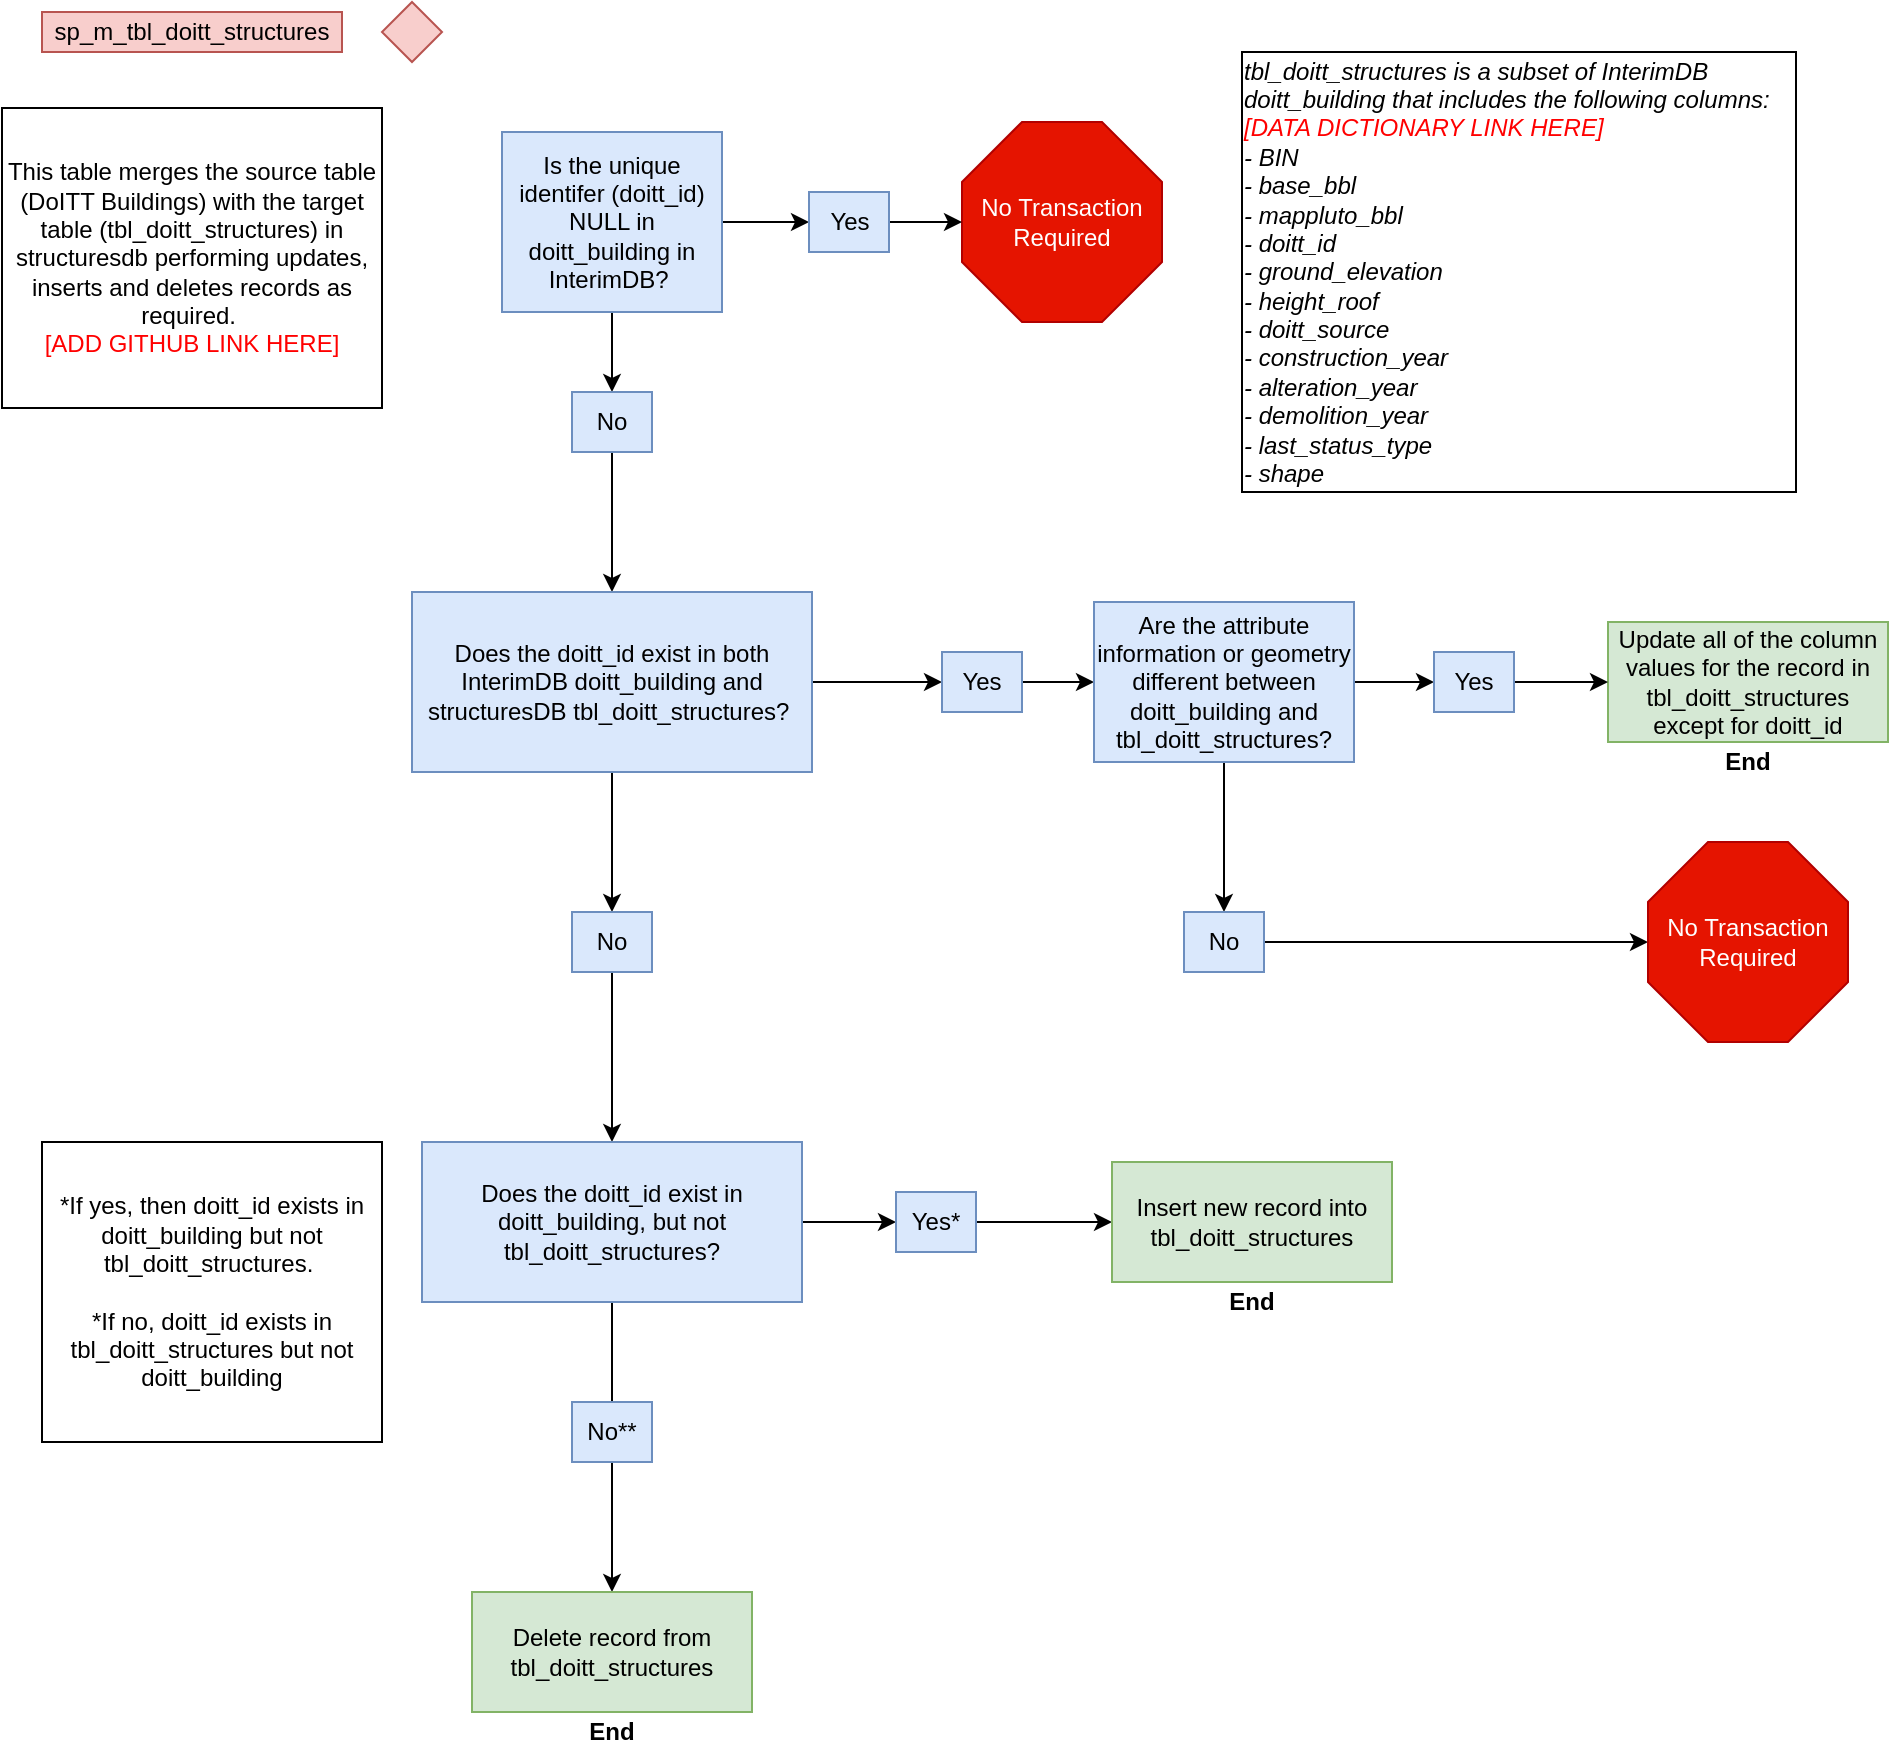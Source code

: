 <mxfile version="13.6.2" type="github">
  <diagram id="C5RBs43oDa-KdzZeNtuy" name="Page-1">
    <mxGraphModel dx="1467" dy="2060" grid="1" gridSize="10" guides="1" tooltips="1" connect="1" arrows="1" fold="1" page="1" pageScale="1" pageWidth="827" pageHeight="1169" math="0" shadow="0">
      <root>
        <mxCell id="WIyWlLk6GJQsqaUBKTNV-0" />
        <mxCell id="WIyWlLk6GJQsqaUBKTNV-1" parent="WIyWlLk6GJQsqaUBKTNV-0" />
        <mxCell id="sJDHbs98hqvbq1RDkTgL-3" value="" style="rhombus;whiteSpace=wrap;html=1;fillColor=#f8cecc;strokeColor=#b85450;fontSize=12;" vertex="1" parent="WIyWlLk6GJQsqaUBKTNV-1">
          <mxGeometry x="200" y="-105" width="30" height="30" as="geometry" />
        </mxCell>
        <mxCell id="sJDHbs98hqvbq1RDkTgL-4" value="sp_m_tbl_doitt_structures" style="rounded=0;whiteSpace=wrap;html=1;fillColor=#f8cecc;strokeColor=#b85450;fontSize=12;" vertex="1" parent="WIyWlLk6GJQsqaUBKTNV-1">
          <mxGeometry x="30" y="-100" width="150" height="20" as="geometry" />
        </mxCell>
        <mxCell id="sJDHbs98hqvbq1RDkTgL-6" value="&lt;font style=&quot;font-size: 12px;&quot;&gt;&lt;span style=&quot;font-size: 12px;&quot;&gt;This table merges the source table (DoITT Buildings) with the target table (tbl_doitt_structures) in structuresdb performing updates, inserts and deletes records as required.&amp;nbsp;&lt;br style=&quot;font-size: 12px;&quot;&gt;&lt;/span&gt;&lt;font style=&quot;font-size: 12px;&quot; color=&quot;#ff0000&quot;&gt;[ADD GITHUB LINK HERE]&lt;/font&gt;&lt;/font&gt;" style="rounded=0;whiteSpace=wrap;html=1;fontSize=12;" vertex="1" parent="WIyWlLk6GJQsqaUBKTNV-1">
          <mxGeometry x="10" y="-52" width="190" height="150" as="geometry" />
        </mxCell>
        <mxCell id="sJDHbs98hqvbq1RDkTgL-17" value="" style="edgeStyle=orthogonalEdgeStyle;rounded=0;orthogonalLoop=1;jettySize=auto;html=1;fontSize=12;" edge="1" parent="WIyWlLk6GJQsqaUBKTNV-1" source="sJDHbs98hqvbq1RDkTgL-8" target="sJDHbs98hqvbq1RDkTgL-15">
          <mxGeometry relative="1" as="geometry" />
        </mxCell>
        <mxCell id="sJDHbs98hqvbq1RDkTgL-20" value="" style="edgeStyle=orthogonalEdgeStyle;rounded=0;orthogonalLoop=1;jettySize=auto;html=1;fontSize=12;" edge="1" parent="WIyWlLk6GJQsqaUBKTNV-1" source="sJDHbs98hqvbq1RDkTgL-8" target="sJDHbs98hqvbq1RDkTgL-19">
          <mxGeometry relative="1" as="geometry" />
        </mxCell>
        <mxCell id="sJDHbs98hqvbq1RDkTgL-8" value="&lt;font style=&quot;font-size: 12px;&quot;&gt;Is the unique identifer (doitt_id) NULL in doitt_building in InterimDB?&amp;nbsp;&lt;/font&gt;" style="rounded=0;whiteSpace=wrap;html=1;fillColor=#dae8fc;strokeColor=#6c8ebf;fontSize=12;" vertex="1" parent="WIyWlLk6GJQsqaUBKTNV-1">
          <mxGeometry x="260" y="-40" width="110" height="90" as="geometry" />
        </mxCell>
        <mxCell id="sJDHbs98hqvbq1RDkTgL-14" value="No Transaction Required" style="whiteSpace=wrap;html=1;shape=mxgraph.basic.octagon2;align=center;verticalAlign=middle;dx=15;fillColor=#e51400;strokeColor=#B20000;fontColor=#ffffff;" vertex="1" parent="WIyWlLk6GJQsqaUBKTNV-1">
          <mxGeometry x="490" y="-45" width="100" height="100" as="geometry" />
        </mxCell>
        <mxCell id="sJDHbs98hqvbq1RDkTgL-18" value="" style="edgeStyle=orthogonalEdgeStyle;rounded=0;orthogonalLoop=1;jettySize=auto;html=1;fontSize=12;" edge="1" parent="WIyWlLk6GJQsqaUBKTNV-1" source="sJDHbs98hqvbq1RDkTgL-15" target="sJDHbs98hqvbq1RDkTgL-14">
          <mxGeometry relative="1" as="geometry" />
        </mxCell>
        <mxCell id="sJDHbs98hqvbq1RDkTgL-15" value="Yes" style="rounded=0;whiteSpace=wrap;html=1;fillColor=#dae8fc;strokeColor=#6c8ebf;fontSize=12;" vertex="1" parent="WIyWlLk6GJQsqaUBKTNV-1">
          <mxGeometry x="413.5" y="-10" width="40" height="30" as="geometry" />
        </mxCell>
        <mxCell id="sJDHbs98hqvbq1RDkTgL-22" value="" style="edgeStyle=orthogonalEdgeStyle;rounded=0;orthogonalLoop=1;jettySize=auto;html=1;fontSize=12;" edge="1" parent="WIyWlLk6GJQsqaUBKTNV-1" source="sJDHbs98hqvbq1RDkTgL-19" target="sJDHbs98hqvbq1RDkTgL-21">
          <mxGeometry relative="1" as="geometry" />
        </mxCell>
        <mxCell id="sJDHbs98hqvbq1RDkTgL-19" value="No" style="rounded=0;whiteSpace=wrap;html=1;fillColor=#dae8fc;strokeColor=#6c8ebf;fontSize=12;" vertex="1" parent="WIyWlLk6GJQsqaUBKTNV-1">
          <mxGeometry x="295" y="90" width="40" height="30" as="geometry" />
        </mxCell>
        <mxCell id="sJDHbs98hqvbq1RDkTgL-24" value="" style="edgeStyle=orthogonalEdgeStyle;rounded=0;orthogonalLoop=1;jettySize=auto;html=1;fontSize=12;" edge="1" parent="WIyWlLk6GJQsqaUBKTNV-1" source="sJDHbs98hqvbq1RDkTgL-21" target="sJDHbs98hqvbq1RDkTgL-23">
          <mxGeometry relative="1" as="geometry" />
        </mxCell>
        <mxCell id="sJDHbs98hqvbq1RDkTgL-36" value="" style="edgeStyle=orthogonalEdgeStyle;rounded=0;orthogonalLoop=1;jettySize=auto;html=1;fontSize=12;" edge="1" parent="WIyWlLk6GJQsqaUBKTNV-1" source="sJDHbs98hqvbq1RDkTgL-21" target="sJDHbs98hqvbq1RDkTgL-35">
          <mxGeometry relative="1" as="geometry" />
        </mxCell>
        <mxCell id="sJDHbs98hqvbq1RDkTgL-21" value="&lt;font style=&quot;font-size: 12px&quot;&gt;Does the doitt_id exist in both InterimDB doitt_building and structuresDB tbl_doitt_structures?&amp;nbsp;&lt;/font&gt;" style="rounded=0;whiteSpace=wrap;html=1;fillColor=#dae8fc;strokeColor=#6c8ebf;fontSize=12;" vertex="1" parent="WIyWlLk6GJQsqaUBKTNV-1">
          <mxGeometry x="215" y="190" width="200" height="90" as="geometry" />
        </mxCell>
        <mxCell id="sJDHbs98hqvbq1RDkTgL-26" value="" style="edgeStyle=orthogonalEdgeStyle;rounded=0;orthogonalLoop=1;jettySize=auto;html=1;fontSize=12;" edge="1" parent="WIyWlLk6GJQsqaUBKTNV-1" source="sJDHbs98hqvbq1RDkTgL-23" target="sJDHbs98hqvbq1RDkTgL-25">
          <mxGeometry relative="1" as="geometry" />
        </mxCell>
        <mxCell id="sJDHbs98hqvbq1RDkTgL-23" value="Yes" style="rounded=0;whiteSpace=wrap;html=1;fillColor=#dae8fc;strokeColor=#6c8ebf;fontSize=12;" vertex="1" parent="WIyWlLk6GJQsqaUBKTNV-1">
          <mxGeometry x="480" y="220" width="40" height="30" as="geometry" />
        </mxCell>
        <mxCell id="sJDHbs98hqvbq1RDkTgL-28" value="" style="edgeStyle=orthogonalEdgeStyle;rounded=0;orthogonalLoop=1;jettySize=auto;html=1;fontSize=12;" edge="1" parent="WIyWlLk6GJQsqaUBKTNV-1" source="sJDHbs98hqvbq1RDkTgL-25" target="sJDHbs98hqvbq1RDkTgL-27">
          <mxGeometry relative="1" as="geometry" />
        </mxCell>
        <mxCell id="sJDHbs98hqvbq1RDkTgL-33" value="" style="edgeStyle=orthogonalEdgeStyle;rounded=0;orthogonalLoop=1;jettySize=auto;html=1;fontSize=12;" edge="1" parent="WIyWlLk6GJQsqaUBKTNV-1" source="sJDHbs98hqvbq1RDkTgL-25" target="sJDHbs98hqvbq1RDkTgL-32">
          <mxGeometry relative="1" as="geometry" />
        </mxCell>
        <mxCell id="sJDHbs98hqvbq1RDkTgL-25" value="Are the attribute information or geometry different between doitt_building and tbl_doitt_structures?" style="rounded=0;whiteSpace=wrap;html=1;fillColor=#dae8fc;strokeColor=#6c8ebf;fontSize=12;" vertex="1" parent="WIyWlLk6GJQsqaUBKTNV-1">
          <mxGeometry x="556" y="195" width="130" height="80" as="geometry" />
        </mxCell>
        <mxCell id="sJDHbs98hqvbq1RDkTgL-30" value="" style="edgeStyle=orthogonalEdgeStyle;rounded=0;orthogonalLoop=1;jettySize=auto;html=1;fontSize=12;" edge="1" parent="WIyWlLk6GJQsqaUBKTNV-1" source="sJDHbs98hqvbq1RDkTgL-27" target="sJDHbs98hqvbq1RDkTgL-29">
          <mxGeometry relative="1" as="geometry" />
        </mxCell>
        <mxCell id="sJDHbs98hqvbq1RDkTgL-27" value="No" style="rounded=0;whiteSpace=wrap;html=1;fillColor=#dae8fc;strokeColor=#6c8ebf;fontSize=12;" vertex="1" parent="WIyWlLk6GJQsqaUBKTNV-1">
          <mxGeometry x="601" y="350" width="40" height="30" as="geometry" />
        </mxCell>
        <mxCell id="sJDHbs98hqvbq1RDkTgL-29" value="No Transaction Required" style="whiteSpace=wrap;html=1;shape=mxgraph.basic.octagon2;align=center;verticalAlign=middle;dx=15;fillColor=#e51400;strokeColor=#B20000;fontColor=#ffffff;" vertex="1" parent="WIyWlLk6GJQsqaUBKTNV-1">
          <mxGeometry x="833" y="315" width="100" height="100" as="geometry" />
        </mxCell>
        <mxCell id="sJDHbs98hqvbq1RDkTgL-31" value="Update all of the column values for the record in tbl_doitt_structures except for doitt_id" style="rounded=0;whiteSpace=wrap;html=1;fillColor=#d5e8d4;strokeColor=#82b366;" vertex="1" parent="WIyWlLk6GJQsqaUBKTNV-1">
          <mxGeometry x="813" y="205" width="140" height="60" as="geometry" />
        </mxCell>
        <mxCell id="sJDHbs98hqvbq1RDkTgL-49" value="" style="edgeStyle=orthogonalEdgeStyle;rounded=0;orthogonalLoop=1;jettySize=auto;html=1;fontSize=12;" edge="1" parent="WIyWlLk6GJQsqaUBKTNV-1" source="sJDHbs98hqvbq1RDkTgL-32" target="sJDHbs98hqvbq1RDkTgL-31">
          <mxGeometry relative="1" as="geometry" />
        </mxCell>
        <mxCell id="sJDHbs98hqvbq1RDkTgL-32" value="Yes" style="rounded=0;whiteSpace=wrap;html=1;fillColor=#dae8fc;strokeColor=#6c8ebf;fontSize=12;" vertex="1" parent="WIyWlLk6GJQsqaUBKTNV-1">
          <mxGeometry x="726" y="220" width="40" height="30" as="geometry" />
        </mxCell>
        <mxCell id="sJDHbs98hqvbq1RDkTgL-38" value="" style="edgeStyle=orthogonalEdgeStyle;rounded=0;orthogonalLoop=1;jettySize=auto;html=1;fontSize=12;" edge="1" parent="WIyWlLk6GJQsqaUBKTNV-1" source="sJDHbs98hqvbq1RDkTgL-35" target="sJDHbs98hqvbq1RDkTgL-37">
          <mxGeometry relative="1" as="geometry" />
        </mxCell>
        <mxCell id="sJDHbs98hqvbq1RDkTgL-35" value="No" style="rounded=0;whiteSpace=wrap;html=1;fillColor=#dae8fc;strokeColor=#6c8ebf;fontSize=12;" vertex="1" parent="WIyWlLk6GJQsqaUBKTNV-1">
          <mxGeometry x="295" y="350" width="40" height="30" as="geometry" />
        </mxCell>
        <mxCell id="sJDHbs98hqvbq1RDkTgL-44" value="" style="edgeStyle=orthogonalEdgeStyle;rounded=0;orthogonalLoop=1;jettySize=auto;html=1;fontSize=12;" edge="1" parent="WIyWlLk6GJQsqaUBKTNV-1" source="sJDHbs98hqvbq1RDkTgL-37" target="sJDHbs98hqvbq1RDkTgL-43">
          <mxGeometry relative="1" as="geometry" />
        </mxCell>
        <mxCell id="sJDHbs98hqvbq1RDkTgL-46" value="" style="edgeStyle=orthogonalEdgeStyle;rounded=0;orthogonalLoop=1;jettySize=auto;html=1;fontSize=12;" edge="1" parent="WIyWlLk6GJQsqaUBKTNV-1" source="sJDHbs98hqvbq1RDkTgL-37" target="sJDHbs98hqvbq1RDkTgL-39">
          <mxGeometry relative="1" as="geometry" />
        </mxCell>
        <mxCell id="sJDHbs98hqvbq1RDkTgL-37" value="Does the doitt_id exist in doitt_building, but not tbl_doitt_structures?" style="rounded=0;whiteSpace=wrap;html=1;fillColor=#dae8fc;strokeColor=#6c8ebf;" vertex="1" parent="WIyWlLk6GJQsqaUBKTNV-1">
          <mxGeometry x="220" y="465" width="190" height="80" as="geometry" />
        </mxCell>
        <mxCell id="sJDHbs98hqvbq1RDkTgL-45" value="" style="edgeStyle=orthogonalEdgeStyle;rounded=0;orthogonalLoop=1;jettySize=auto;html=1;fontSize=12;" edge="1" parent="WIyWlLk6GJQsqaUBKTNV-1" source="sJDHbs98hqvbq1RDkTgL-39" target="sJDHbs98hqvbq1RDkTgL-42">
          <mxGeometry relative="1" as="geometry" />
        </mxCell>
        <mxCell id="sJDHbs98hqvbq1RDkTgL-39" value="Yes*" style="rounded=0;whiteSpace=wrap;html=1;fillColor=#dae8fc;strokeColor=#6c8ebf;fontSize=12;" vertex="1" parent="WIyWlLk6GJQsqaUBKTNV-1">
          <mxGeometry x="457" y="490" width="40" height="30" as="geometry" />
        </mxCell>
        <mxCell id="sJDHbs98hqvbq1RDkTgL-40" value="No**" style="rounded=0;whiteSpace=wrap;html=1;fillColor=#dae8fc;strokeColor=#6c8ebf;fontSize=12;" vertex="1" parent="WIyWlLk6GJQsqaUBKTNV-1">
          <mxGeometry x="295" y="595" width="40" height="30" as="geometry" />
        </mxCell>
        <mxCell id="sJDHbs98hqvbq1RDkTgL-41" value="*If yes, then doitt_id exists in doitt_building but not tbl_doitt_structures.&amp;nbsp;&lt;br&gt;&lt;br&gt;*If no, doitt_id exists in tbl_doitt_structures but not doitt_building" style="rounded=0;whiteSpace=wrap;html=1;" vertex="1" parent="WIyWlLk6GJQsqaUBKTNV-1">
          <mxGeometry x="30" y="465" width="170" height="150" as="geometry" />
        </mxCell>
        <mxCell id="sJDHbs98hqvbq1RDkTgL-42" value="Insert new record into tbl_doitt_structures" style="rounded=0;whiteSpace=wrap;html=1;fillColor=#d5e8d4;strokeColor=#82b366;" vertex="1" parent="WIyWlLk6GJQsqaUBKTNV-1">
          <mxGeometry x="565" y="475" width="140" height="60" as="geometry" />
        </mxCell>
        <mxCell id="sJDHbs98hqvbq1RDkTgL-43" value="Delete record from tbl_doitt_structures" style="rounded=0;whiteSpace=wrap;html=1;fillColor=#d5e8d4;strokeColor=#82b366;" vertex="1" parent="WIyWlLk6GJQsqaUBKTNV-1">
          <mxGeometry x="245" y="690" width="140" height="60" as="geometry" />
        </mxCell>
        <mxCell id="sJDHbs98hqvbq1RDkTgL-47" value="&lt;b&gt;End&lt;/b&gt;" style="text;html=1;strokeColor=none;fillColor=none;align=center;verticalAlign=middle;whiteSpace=wrap;rounded=0;" vertex="1" parent="WIyWlLk6GJQsqaUBKTNV-1">
          <mxGeometry x="615" y="535" width="40" height="20" as="geometry" />
        </mxCell>
        <mxCell id="sJDHbs98hqvbq1RDkTgL-48" value="&lt;b&gt;End&lt;/b&gt;" style="text;html=1;strokeColor=none;fillColor=none;align=center;verticalAlign=middle;whiteSpace=wrap;rounded=0;" vertex="1" parent="WIyWlLk6GJQsqaUBKTNV-1">
          <mxGeometry x="295" y="750" width="40" height="20" as="geometry" />
        </mxCell>
        <mxCell id="sJDHbs98hqvbq1RDkTgL-50" value="&lt;b&gt;End&lt;/b&gt;" style="text;html=1;strokeColor=none;fillColor=none;align=center;verticalAlign=middle;whiteSpace=wrap;rounded=0;" vertex="1" parent="WIyWlLk6GJQsqaUBKTNV-1">
          <mxGeometry x="863" y="265" width="40" height="20" as="geometry" />
        </mxCell>
        <mxCell id="sJDHbs98hqvbq1RDkTgL-51" value="&lt;div style=&quot;text-align: left&quot;&gt;&lt;i&gt;tbl_doitt_structures is a subset of InterimDB doitt_building that includes the following columns:&lt;/i&gt;&lt;/div&gt;&lt;div style=&quot;text-align: left&quot;&gt;&lt;i&gt;&lt;font color=&quot;#ff0000&quot;&gt;[DATA DICTIONARY LINK HERE]&lt;/font&gt;&lt;/i&gt;&lt;/div&gt;&lt;div style=&quot;text-align: left&quot;&gt;&lt;i&gt;- BIN&lt;/i&gt;&lt;/div&gt;&lt;div style=&quot;text-align: left&quot;&gt;&lt;i&gt;- base_bbl&lt;/i&gt;&lt;/div&gt;&lt;div style=&quot;text-align: left&quot;&gt;&lt;i&gt;- mappluto_bbl&lt;/i&gt;&lt;/div&gt;&lt;div style=&quot;text-align: left&quot;&gt;&lt;i&gt;- doitt_id&lt;/i&gt;&lt;/div&gt;&lt;div style=&quot;text-align: left&quot;&gt;&lt;i&gt;- ground_elevation&lt;/i&gt;&lt;/div&gt;&lt;div style=&quot;text-align: left&quot;&gt;&lt;i&gt;- height_roof&lt;/i&gt;&lt;/div&gt;&lt;div style=&quot;text-align: left&quot;&gt;&lt;i&gt;- doitt_source&lt;/i&gt;&lt;/div&gt;&lt;div style=&quot;text-align: left&quot;&gt;&lt;i&gt;- construction_year&lt;/i&gt;&lt;/div&gt;&lt;div style=&quot;text-align: left&quot;&gt;&lt;i&gt;- alteration_year&lt;/i&gt;&lt;/div&gt;&lt;div style=&quot;text-align: left&quot;&gt;&lt;i&gt;- demolition_year&lt;/i&gt;&lt;/div&gt;&lt;div style=&quot;text-align: left&quot;&gt;&lt;i&gt;- last_status_type&lt;/i&gt;&lt;/div&gt;&lt;div style=&quot;text-align: left&quot;&gt;&lt;i&gt;- shape&lt;/i&gt;&lt;/div&gt;" style="rounded=0;whiteSpace=wrap;html=1;" vertex="1" parent="WIyWlLk6GJQsqaUBKTNV-1">
          <mxGeometry x="630" y="-80" width="277" height="220" as="geometry" />
        </mxCell>
      </root>
    </mxGraphModel>
  </diagram>
</mxfile>
